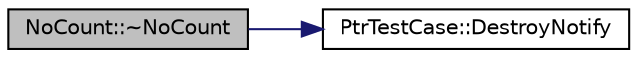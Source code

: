 digraph "NoCount::~NoCount"
{
  edge [fontname="Helvetica",fontsize="10",labelfontname="Helvetica",labelfontsize="10"];
  node [fontname="Helvetica",fontsize="10",shape=record];
  rankdir="LR";
  Node1 [label="NoCount::~NoCount",height=0.2,width=0.4,color="black", fillcolor="grey75", style="filled", fontcolor="black"];
  Node1 -> Node2 [color="midnightblue",fontsize="10",style="solid"];
  Node2 [label="PtrTestCase::DestroyNotify",height=0.2,width=0.4,color="black", fillcolor="white", style="filled",URL="$db/d46/classPtrTestCase.html#a194ceb73f780d9d92ac8b3c96c7938db"];
}
